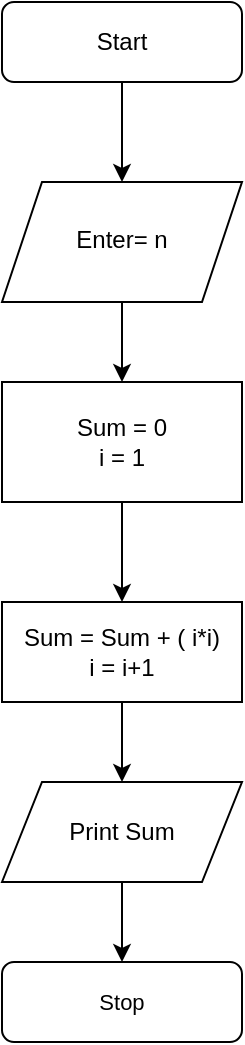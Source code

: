 <mxfile version="20.3.6" type="github">
  <diagram id="C5RBs43oDa-KdzZeNtuy" name="Page-1">
    <mxGraphModel dx="867" dy="482" grid="1" gridSize="10" guides="1" tooltips="1" connect="1" arrows="1" fold="1" page="1" pageScale="1" pageWidth="827" pageHeight="1169" math="0" shadow="0">
      <root>
        <mxCell id="WIyWlLk6GJQsqaUBKTNV-0" />
        <mxCell id="WIyWlLk6GJQsqaUBKTNV-1" parent="WIyWlLk6GJQsqaUBKTNV-0" />
        <mxCell id="AGSEpq_tyCsoQ4AG02cv-7" value="" style="edgeStyle=orthogonalEdgeStyle;rounded=0;orthogonalLoop=1;jettySize=auto;html=1;" edge="1" parent="WIyWlLk6GJQsqaUBKTNV-1" source="WIyWlLk6GJQsqaUBKTNV-3" target="AGSEpq_tyCsoQ4AG02cv-0">
          <mxGeometry relative="1" as="geometry" />
        </mxCell>
        <mxCell id="WIyWlLk6GJQsqaUBKTNV-3" value="&lt;p align=&quot;center&quot; class=&quot;MsoNormal&quot;&gt;Start&lt;/p&gt;" style="rounded=1;whiteSpace=wrap;html=1;fontSize=12;glass=0;strokeWidth=1;shadow=0;" parent="WIyWlLk6GJQsqaUBKTNV-1" vertex="1">
          <mxGeometry x="160" y="80" width="120" height="40" as="geometry" />
        </mxCell>
        <mxCell id="AGSEpq_tyCsoQ4AG02cv-6" value="" style="edgeStyle=orthogonalEdgeStyle;rounded=0;orthogonalLoop=1;jettySize=auto;html=1;" edge="1" parent="WIyWlLk6GJQsqaUBKTNV-1" source="AGSEpq_tyCsoQ4AG02cv-0" target="AGSEpq_tyCsoQ4AG02cv-4">
          <mxGeometry relative="1" as="geometry" />
        </mxCell>
        <mxCell id="AGSEpq_tyCsoQ4AG02cv-0" value="&lt;br&gt;&lt;br&gt;&lt;br&gt;&lt;p style=&quot;&quot; class=&quot;MsoNormal&quot;&gt;&lt;br&gt;&lt;/p&gt;&lt;p style=&quot;&quot; class=&quot;MsoNormal&quot;&gt;&lt;span style=&quot;background-color: initial;&quot;&gt;Enter= n&lt;/span&gt;&lt;br&gt;&lt;/p&gt;&lt;br&gt;&lt;br&gt;&lt;br&gt;&lt;br&gt;&lt;br&gt;" style="shape=parallelogram;perimeter=parallelogramPerimeter;whiteSpace=wrap;html=1;fixedSize=1;align=center;" vertex="1" parent="WIyWlLk6GJQsqaUBKTNV-1">
          <mxGeometry x="160" y="170" width="120" height="60" as="geometry" />
        </mxCell>
        <mxCell id="AGSEpq_tyCsoQ4AG02cv-9" value="" style="edgeStyle=orthogonalEdgeStyle;rounded=0;orthogonalLoop=1;jettySize=auto;html=1;fontSize=11;" edge="1" parent="WIyWlLk6GJQsqaUBKTNV-1" source="AGSEpq_tyCsoQ4AG02cv-4" target="AGSEpq_tyCsoQ4AG02cv-8">
          <mxGeometry relative="1" as="geometry" />
        </mxCell>
        <mxCell id="AGSEpq_tyCsoQ4AG02cv-4" value="Sum = 0&lt;br&gt;i = 1" style="rounded=0;whiteSpace=wrap;html=1;" vertex="1" parent="WIyWlLk6GJQsqaUBKTNV-1">
          <mxGeometry x="160" y="270" width="120" height="60" as="geometry" />
        </mxCell>
        <mxCell id="AGSEpq_tyCsoQ4AG02cv-11" value="" style="edgeStyle=orthogonalEdgeStyle;rounded=0;orthogonalLoop=1;jettySize=auto;html=1;fontSize=11;" edge="1" parent="WIyWlLk6GJQsqaUBKTNV-1" source="AGSEpq_tyCsoQ4AG02cv-8" target="AGSEpq_tyCsoQ4AG02cv-10">
          <mxGeometry relative="1" as="geometry" />
        </mxCell>
        <mxCell id="AGSEpq_tyCsoQ4AG02cv-8" value="Sum = Sum + ( i*i)&lt;br&gt;i = i+1" style="rounded=0;whiteSpace=wrap;html=1;" vertex="1" parent="WIyWlLk6GJQsqaUBKTNV-1">
          <mxGeometry x="160" y="380" width="120" height="50" as="geometry" />
        </mxCell>
        <mxCell id="AGSEpq_tyCsoQ4AG02cv-13" value="" style="edgeStyle=orthogonalEdgeStyle;rounded=0;orthogonalLoop=1;jettySize=auto;html=1;fontSize=11;" edge="1" parent="WIyWlLk6GJQsqaUBKTNV-1" source="AGSEpq_tyCsoQ4AG02cv-10" target="AGSEpq_tyCsoQ4AG02cv-12">
          <mxGeometry relative="1" as="geometry" />
        </mxCell>
        <mxCell id="AGSEpq_tyCsoQ4AG02cv-10" value="Print Sum" style="shape=parallelogram;perimeter=parallelogramPerimeter;whiteSpace=wrap;html=1;fixedSize=1;rounded=0;" vertex="1" parent="WIyWlLk6GJQsqaUBKTNV-1">
          <mxGeometry x="160" y="470" width="120" height="50" as="geometry" />
        </mxCell>
        <mxCell id="AGSEpq_tyCsoQ4AG02cv-12" value="Stop" style="rounded=1;whiteSpace=wrap;html=1;fontSize=11;" vertex="1" parent="WIyWlLk6GJQsqaUBKTNV-1">
          <mxGeometry x="160" y="560" width="120" height="40" as="geometry" />
        </mxCell>
      </root>
    </mxGraphModel>
  </diagram>
</mxfile>
